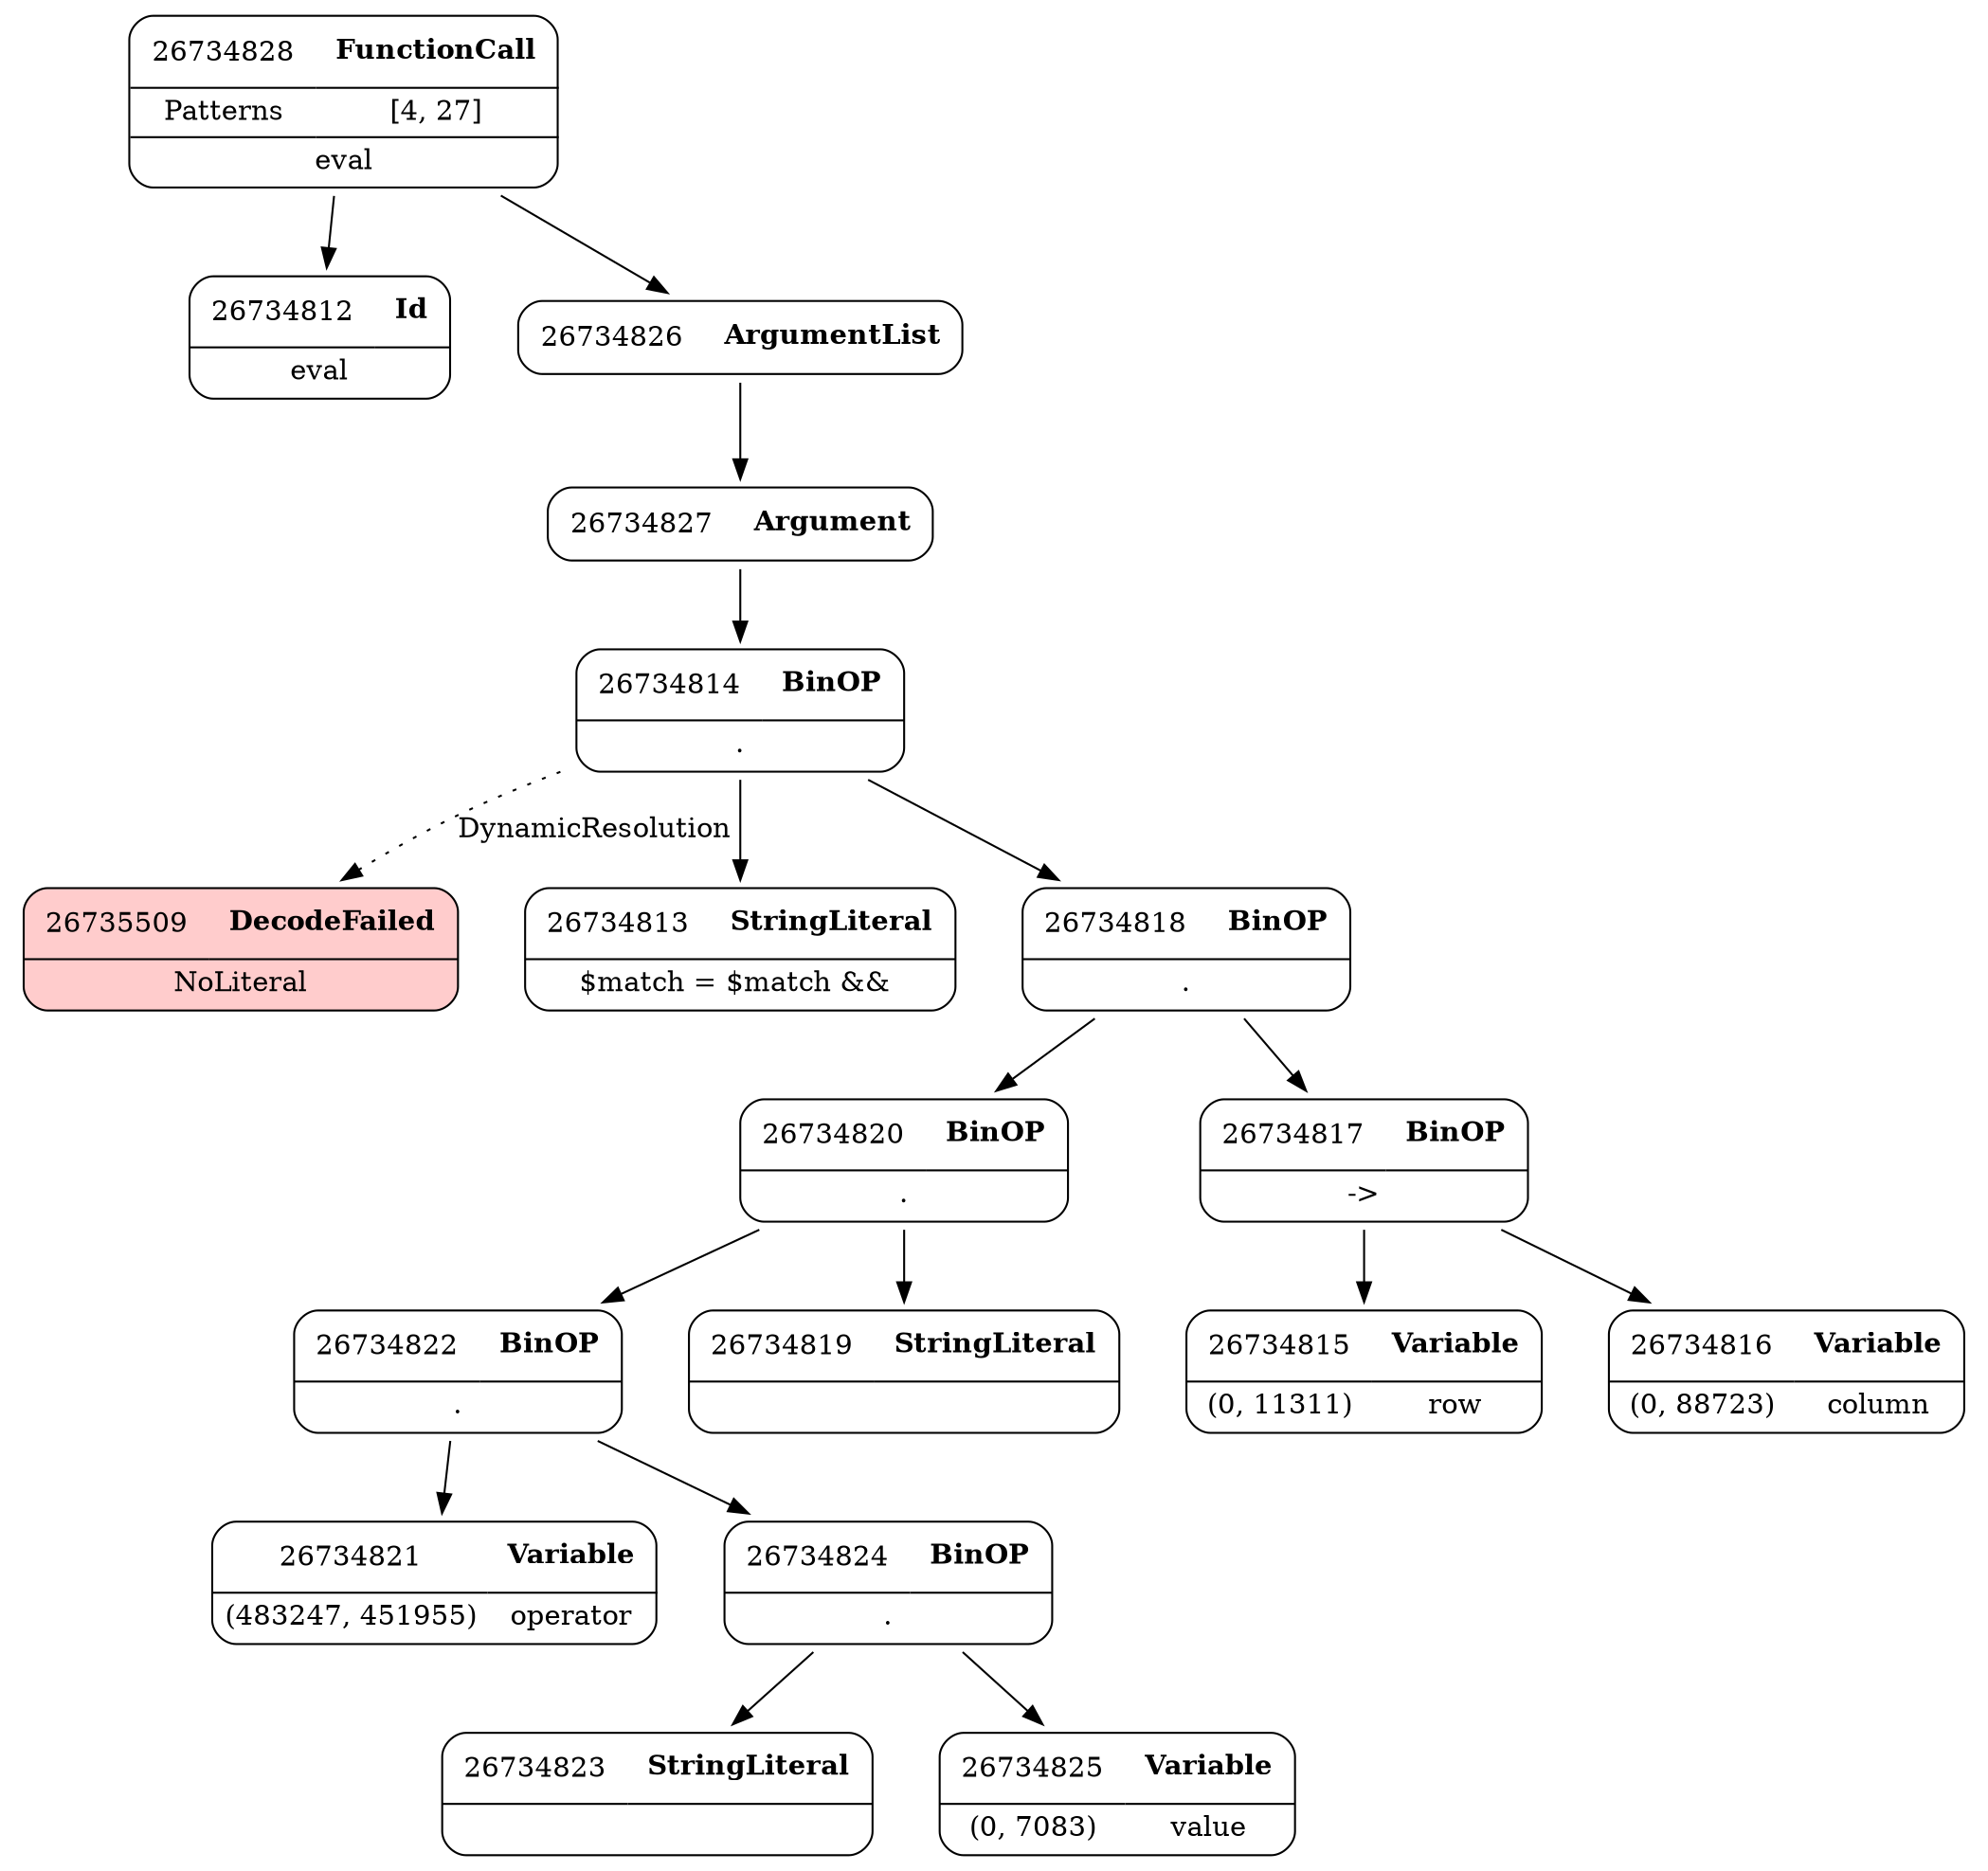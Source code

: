 digraph ast {
node [shape=none];
26735509 [label=<<TABLE border='1' cellspacing='0' cellpadding='10' style='rounded' bgcolor='#FFCCCC' ><TR><TD border='0'>26735509</TD><TD border='0'><B>DecodeFailed</B></TD></TR><HR/><TR><TD border='0' cellpadding='5' colspan='2'>NoLiteral</TD></TR></TABLE>>];
26734815 [label=<<TABLE border='1' cellspacing='0' cellpadding='10' style='rounded' ><TR><TD border='0'>26734815</TD><TD border='0'><B>Variable</B></TD></TR><HR/><TR><TD border='0' cellpadding='5'>(0, 11311)</TD><TD border='0' cellpadding='5'>row</TD></TR></TABLE>>];
26734814 [label=<<TABLE border='1' cellspacing='0' cellpadding='10' style='rounded' ><TR><TD border='0'>26734814</TD><TD border='0'><B>BinOP</B></TD></TR><HR/><TR><TD border='0' cellpadding='5' colspan='2'>.</TD></TR></TABLE>>];
26734814 -> 26734813 [weight=2];
26734814 -> 26734818 [weight=2];
26734814 -> 26735509 [style=dotted,label=DynamicResolution];
26734813 [label=<<TABLE border='1' cellspacing='0' cellpadding='10' style='rounded' ><TR><TD border='0'>26734813</TD><TD border='0'><B>StringLiteral</B></TD></TR><HR/><TR><TD border='0' cellpadding='5' colspan='2'>$match = $match &amp;&amp; </TD></TR></TABLE>>];
26734812 [label=<<TABLE border='1' cellspacing='0' cellpadding='10' style='rounded' ><TR><TD border='0'>26734812</TD><TD border='0'><B>Id</B></TD></TR><HR/><TR><TD border='0' cellpadding='5' colspan='2'>eval</TD></TR></TABLE>>];
26734823 [label=<<TABLE border='1' cellspacing='0' cellpadding='10' style='rounded' ><TR><TD border='0'>26734823</TD><TD border='0'><B>StringLiteral</B></TD></TR><HR/><TR><TD border='0' cellpadding='5' colspan='2'> </TD></TR></TABLE>>];
26734822 [label=<<TABLE border='1' cellspacing='0' cellpadding='10' style='rounded' ><TR><TD border='0'>26734822</TD><TD border='0'><B>BinOP</B></TD></TR><HR/><TR><TD border='0' cellpadding='5' colspan='2'>.</TD></TR></TABLE>>];
26734822 -> 26734821 [weight=2];
26734822 -> 26734824 [weight=2];
26734821 [label=<<TABLE border='1' cellspacing='0' cellpadding='10' style='rounded' ><TR><TD border='0'>26734821</TD><TD border='0'><B>Variable</B></TD></TR><HR/><TR><TD border='0' cellpadding='5'>(483247, 451955)</TD><TD border='0' cellpadding='5'>operator</TD></TR></TABLE>>];
26734820 [label=<<TABLE border='1' cellspacing='0' cellpadding='10' style='rounded' ><TR><TD border='0'>26734820</TD><TD border='0'><B>BinOP</B></TD></TR><HR/><TR><TD border='0' cellpadding='5' colspan='2'>.</TD></TR></TABLE>>];
26734820 -> 26734819 [weight=2];
26734820 -> 26734822 [weight=2];
26734819 [label=<<TABLE border='1' cellspacing='0' cellpadding='10' style='rounded' ><TR><TD border='0'>26734819</TD><TD border='0'><B>StringLiteral</B></TD></TR><HR/><TR><TD border='0' cellpadding='5' colspan='2'> </TD></TR></TABLE>>];
26734818 [label=<<TABLE border='1' cellspacing='0' cellpadding='10' style='rounded' ><TR><TD border='0'>26734818</TD><TD border='0'><B>BinOP</B></TD></TR><HR/><TR><TD border='0' cellpadding='5' colspan='2'>.</TD></TR></TABLE>>];
26734818 -> 26734817 [weight=2];
26734818 -> 26734820 [weight=2];
26734817 [label=<<TABLE border='1' cellspacing='0' cellpadding='10' style='rounded' ><TR><TD border='0'>26734817</TD><TD border='0'><B>BinOP</B></TD></TR><HR/><TR><TD border='0' cellpadding='5' colspan='2'>-&gt;</TD></TR></TABLE>>];
26734817 -> 26734815 [weight=2];
26734817 -> 26734816 [weight=2];
26734816 [label=<<TABLE border='1' cellspacing='0' cellpadding='10' style='rounded' ><TR><TD border='0'>26734816</TD><TD border='0'><B>Variable</B></TD></TR><HR/><TR><TD border='0' cellpadding='5'>(0, 88723)</TD><TD border='0' cellpadding='5'>column</TD></TR></TABLE>>];
26734828 [label=<<TABLE border='1' cellspacing='0' cellpadding='10' style='rounded' ><TR><TD border='0'>26734828</TD><TD border='0'><B>FunctionCall</B></TD></TR><HR/><TR><TD border='0' cellpadding='5'>Patterns</TD><TD border='0' cellpadding='5'>[4, 27]</TD></TR><HR/><TR><TD border='0' cellpadding='5' colspan='2'>eval</TD></TR></TABLE>>];
26734828 -> 26734812 [weight=2];
26734828 -> 26734826 [weight=2];
26734827 [label=<<TABLE border='1' cellspacing='0' cellpadding='10' style='rounded' ><TR><TD border='0'>26734827</TD><TD border='0'><B>Argument</B></TD></TR></TABLE>>];
26734827 -> 26734814 [weight=2];
26734826 [label=<<TABLE border='1' cellspacing='0' cellpadding='10' style='rounded' ><TR><TD border='0'>26734826</TD><TD border='0'><B>ArgumentList</B></TD></TR></TABLE>>];
26734826 -> 26734827 [weight=2];
26734825 [label=<<TABLE border='1' cellspacing='0' cellpadding='10' style='rounded' ><TR><TD border='0'>26734825</TD><TD border='0'><B>Variable</B></TD></TR><HR/><TR><TD border='0' cellpadding='5'>(0, 7083)</TD><TD border='0' cellpadding='5'>value</TD></TR></TABLE>>];
26734824 [label=<<TABLE border='1' cellspacing='0' cellpadding='10' style='rounded' ><TR><TD border='0'>26734824</TD><TD border='0'><B>BinOP</B></TD></TR><HR/><TR><TD border='0' cellpadding='5' colspan='2'>.</TD></TR></TABLE>>];
26734824 -> 26734823 [weight=2];
26734824 -> 26734825 [weight=2];
}

